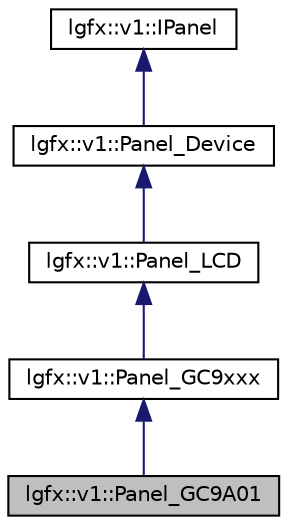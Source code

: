 digraph "lgfx::v1::Panel_GC9A01"
{
 // LATEX_PDF_SIZE
  edge [fontname="Helvetica",fontsize="10",labelfontname="Helvetica",labelfontsize="10"];
  node [fontname="Helvetica",fontsize="10",shape=record];
  Node1 [label="lgfx::v1::Panel_GC9A01",height=0.2,width=0.4,color="black", fillcolor="grey75", style="filled", fontcolor="black",tooltip=" "];
  Node2 -> Node1 [dir="back",color="midnightblue",fontsize="10",style="solid",fontname="Helvetica"];
  Node2 [label="lgfx::v1::Panel_GC9xxx",height=0.2,width=0.4,color="black", fillcolor="white", style="filled",URL="$structlgfx_1_1v1_1_1Panel__GC9xxx.html",tooltip=" "];
  Node3 -> Node2 [dir="back",color="midnightblue",fontsize="10",style="solid",fontname="Helvetica"];
  Node3 [label="lgfx::v1::Panel_LCD",height=0.2,width=0.4,color="black", fillcolor="white", style="filled",URL="$structlgfx_1_1v1_1_1Panel__LCD.html",tooltip=" "];
  Node4 -> Node3 [dir="back",color="midnightblue",fontsize="10",style="solid",fontname="Helvetica"];
  Node4 [label="lgfx::v1::Panel_Device",height=0.2,width=0.4,color="black", fillcolor="white", style="filled",URL="$structlgfx_1_1v1_1_1Panel__Device.html",tooltip=" "];
  Node5 -> Node4 [dir="back",color="midnightblue",fontsize="10",style="solid",fontname="Helvetica"];
  Node5 [label="lgfx::v1::IPanel",height=0.2,width=0.4,color="black", fillcolor="white", style="filled",URL="$structlgfx_1_1v1_1_1IPanel.html",tooltip=" "];
}
